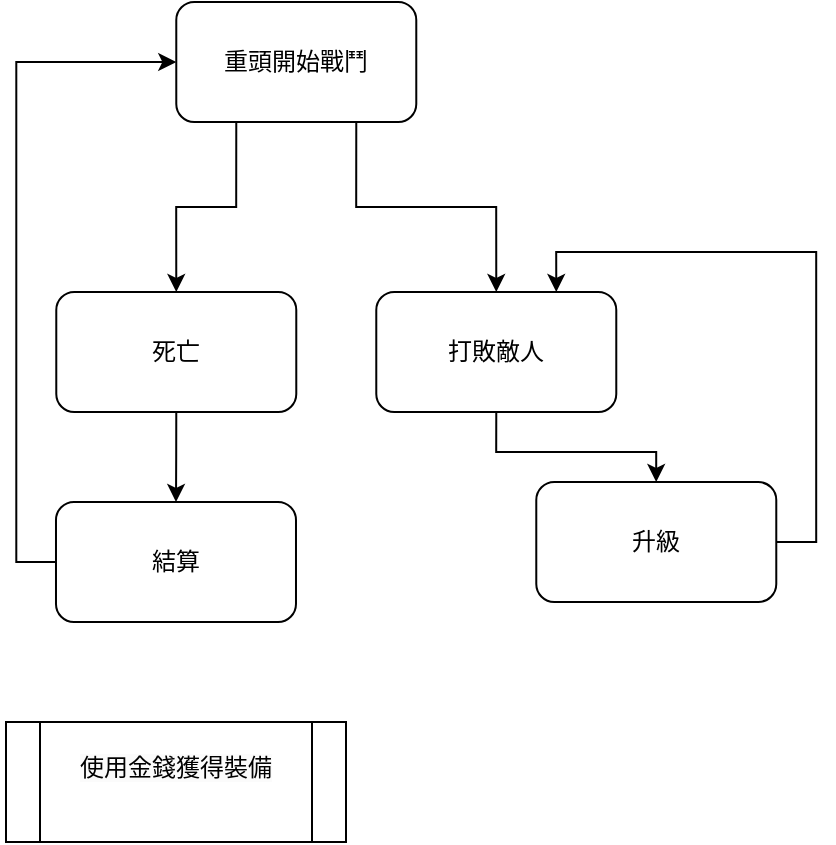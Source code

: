 <mxfile version="24.6.2" type="github">
  <diagram name="第 1 页" id="YxAOuoWvRsOyXaP2Et4D">
    <mxGraphModel dx="1790" dy="919" grid="1" gridSize="10" guides="1" tooltips="1" connect="1" arrows="1" fold="1" page="1" pageScale="1" pageWidth="827" pageHeight="1169" math="0" shadow="0">
      <root>
        <mxCell id="0" />
        <mxCell id="1" parent="0" />
        <mxCell id="Shq1p1Da7StLF_0nQVHQ-5" style="edgeStyle=orthogonalEdgeStyle;rounded=0;orthogonalLoop=1;jettySize=auto;html=1;exitX=0.25;exitY=1;exitDx=0;exitDy=0;entryX=0.5;entryY=0;entryDx=0;entryDy=0;" parent="1" source="GOSEWkCp82heNMlC5X2k-1" target="Shq1p1Da7StLF_0nQVHQ-4" edge="1">
          <mxGeometry relative="1" as="geometry" />
        </mxCell>
        <mxCell id="Shq1p1Da7StLF_0nQVHQ-6" style="edgeStyle=orthogonalEdgeStyle;rounded=0;orthogonalLoop=1;jettySize=auto;html=1;exitX=0.75;exitY=1;exitDx=0;exitDy=0;entryX=0.5;entryY=0;entryDx=0;entryDy=0;" parent="1" source="GOSEWkCp82heNMlC5X2k-1" target="Shq1p1Da7StLF_0nQVHQ-2" edge="1">
          <mxGeometry relative="1" as="geometry" />
        </mxCell>
        <mxCell id="GOSEWkCp82heNMlC5X2k-1" value="重頭開始戰鬥" style="rounded=1;whiteSpace=wrap;html=1;" parent="1" vertex="1">
          <mxGeometry x="335.14" y="420" width="120" height="60" as="geometry" />
        </mxCell>
        <mxCell id="g62hiE9pxu3PrsUlCjrj-1" style="edgeStyle=orthogonalEdgeStyle;rounded=0;orthogonalLoop=1;jettySize=auto;html=1;exitX=0.5;exitY=1;exitDx=0;exitDy=0;" edge="1" parent="1" source="Shq1p1Da7StLF_0nQVHQ-2" target="g62hiE9pxu3PrsUlCjrj-2">
          <mxGeometry relative="1" as="geometry">
            <mxPoint x="494.997" y="680" as="targetPoint" />
          </mxGeometry>
        </mxCell>
        <mxCell id="Shq1p1Da7StLF_0nQVHQ-2" value="打敗敵人" style="rounded=1;whiteSpace=wrap;html=1;" parent="1" vertex="1">
          <mxGeometry x="435.14" y="565" width="120" height="60" as="geometry" />
        </mxCell>
        <mxCell id="Shq1p1Da7StLF_0nQVHQ-9" style="edgeStyle=orthogonalEdgeStyle;rounded=0;orthogonalLoop=1;jettySize=auto;html=1;exitX=0;exitY=0.5;exitDx=0;exitDy=0;entryX=0;entryY=0.5;entryDx=0;entryDy=0;" parent="1" source="g62hiE9pxu3PrsUlCjrj-9" target="GOSEWkCp82heNMlC5X2k-1" edge="1">
          <mxGeometry relative="1" as="geometry">
            <Array as="points">
              <mxPoint x="255.14" y="700" />
              <mxPoint x="255.14" y="450" />
            </Array>
          </mxGeometry>
        </mxCell>
        <mxCell id="g62hiE9pxu3PrsUlCjrj-8" style="edgeStyle=orthogonalEdgeStyle;rounded=0;orthogonalLoop=1;jettySize=auto;html=1;exitX=0.5;exitY=1;exitDx=0;exitDy=0;" edge="1" parent="1" source="Shq1p1Da7StLF_0nQVHQ-4" target="g62hiE9pxu3PrsUlCjrj-9">
          <mxGeometry relative="1" as="geometry">
            <mxPoint x="334.997" y="700" as="targetPoint" />
          </mxGeometry>
        </mxCell>
        <mxCell id="Shq1p1Da7StLF_0nQVHQ-4" value="死亡" style="rounded=1;whiteSpace=wrap;html=1;" parent="1" vertex="1">
          <mxGeometry x="275.14" y="565" width="120" height="60" as="geometry" />
        </mxCell>
        <mxCell id="g62hiE9pxu3PrsUlCjrj-3" style="edgeStyle=orthogonalEdgeStyle;rounded=0;orthogonalLoop=1;jettySize=auto;html=1;exitX=1;exitY=0.5;exitDx=0;exitDy=0;entryX=0.75;entryY=0;entryDx=0;entryDy=0;" edge="1" parent="1" source="g62hiE9pxu3PrsUlCjrj-2" target="Shq1p1Da7StLF_0nQVHQ-2">
          <mxGeometry relative="1" as="geometry" />
        </mxCell>
        <mxCell id="g62hiE9pxu3PrsUlCjrj-2" value="升級" style="rounded=1;whiteSpace=wrap;html=1;" vertex="1" parent="1">
          <mxGeometry x="515.14" y="660" width="120" height="60" as="geometry" />
        </mxCell>
        <mxCell id="g62hiE9pxu3PrsUlCjrj-7" value="&#xa;&lt;span style=&quot;forced-color-adjust: none; color: rgb(0, 0, 0); font-family: Helvetica; font-size: 12px; font-style: normal; font-variant-ligatures: normal; font-variant-caps: normal; font-weight: 400; letter-spacing: normal; orphans: 2; text-align: center; text-indent: 0px; text-transform: none; widows: 2; word-spacing: 0px; -webkit-text-stroke-width: 0px; white-space: normal; text-decoration-thickness: initial; text-decoration-style: initial; text-decoration-color: initial; background-color: rgb(251, 251, 251); float: none; display: inline !important;&quot;&gt;使用金錢獲得裝備&lt;/span&gt;&lt;br style=&quot;forced-color-adjust: none; color: rgb(0, 0, 0); font-family: Helvetica; font-size: 12px; font-style: normal; font-variant-ligatures: normal; font-variant-caps: normal; font-weight: 400; letter-spacing: normal; orphans: 2; text-align: center; text-indent: 0px; text-transform: none; widows: 2; word-spacing: 0px; -webkit-text-stroke-width: 0px; white-space: normal; background-color: rgb(251, 251, 251); text-decoration-thickness: initial; text-decoration-style: initial; text-decoration-color: initial;&quot;&gt;&#xa;&#xa;" style="shape=process;whiteSpace=wrap;html=1;backgroundOutline=1;" vertex="1" parent="1">
          <mxGeometry x="250" y="780" width="170" height="60" as="geometry" />
        </mxCell>
        <mxCell id="g62hiE9pxu3PrsUlCjrj-9" value="結算" style="rounded=1;whiteSpace=wrap;html=1;" vertex="1" parent="1">
          <mxGeometry x="274.997" y="670" width="120" height="60" as="geometry" />
        </mxCell>
      </root>
    </mxGraphModel>
  </diagram>
</mxfile>
